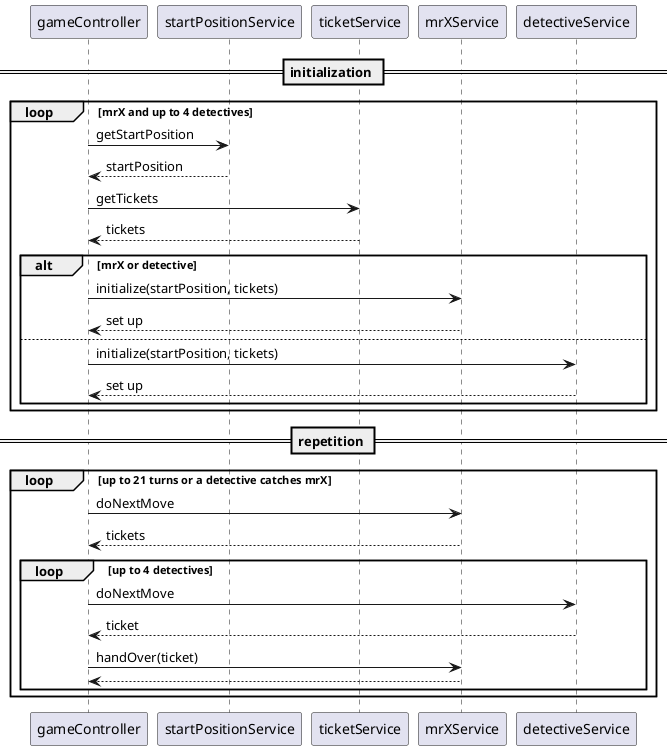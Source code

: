 @startuml

== initialization ==

loop mrX and up to 4 detectives
  gameController -> startPositionService: getStartPosition
  gameController <-- startPositionService: startPosition
  gameController -> ticketService: getTickets
  gameController <-- ticketService: tickets
  alt mrX or detective
    gameController -> mrXService: initialize(startPosition, tickets)
    gameController <-- mrXService: set up
  else
    gameController -> detectiveService: initialize(startPosition, tickets)
    gameController <-- detectiveService: set up
  end
end

== repetition ==

loop up to 21 turns or a detective catches mrX

  gameController -> mrXService: doNextMove
  gameController <-- mrXService: tickets

  loop up to 4 detectives
    gameController -> detectiveService: doNextMove
    gameController <-- detectiveService: ticket
    gameController -> mrXService: handOver(ticket)
    gameController <-- mrXService
  end

end

@enduml